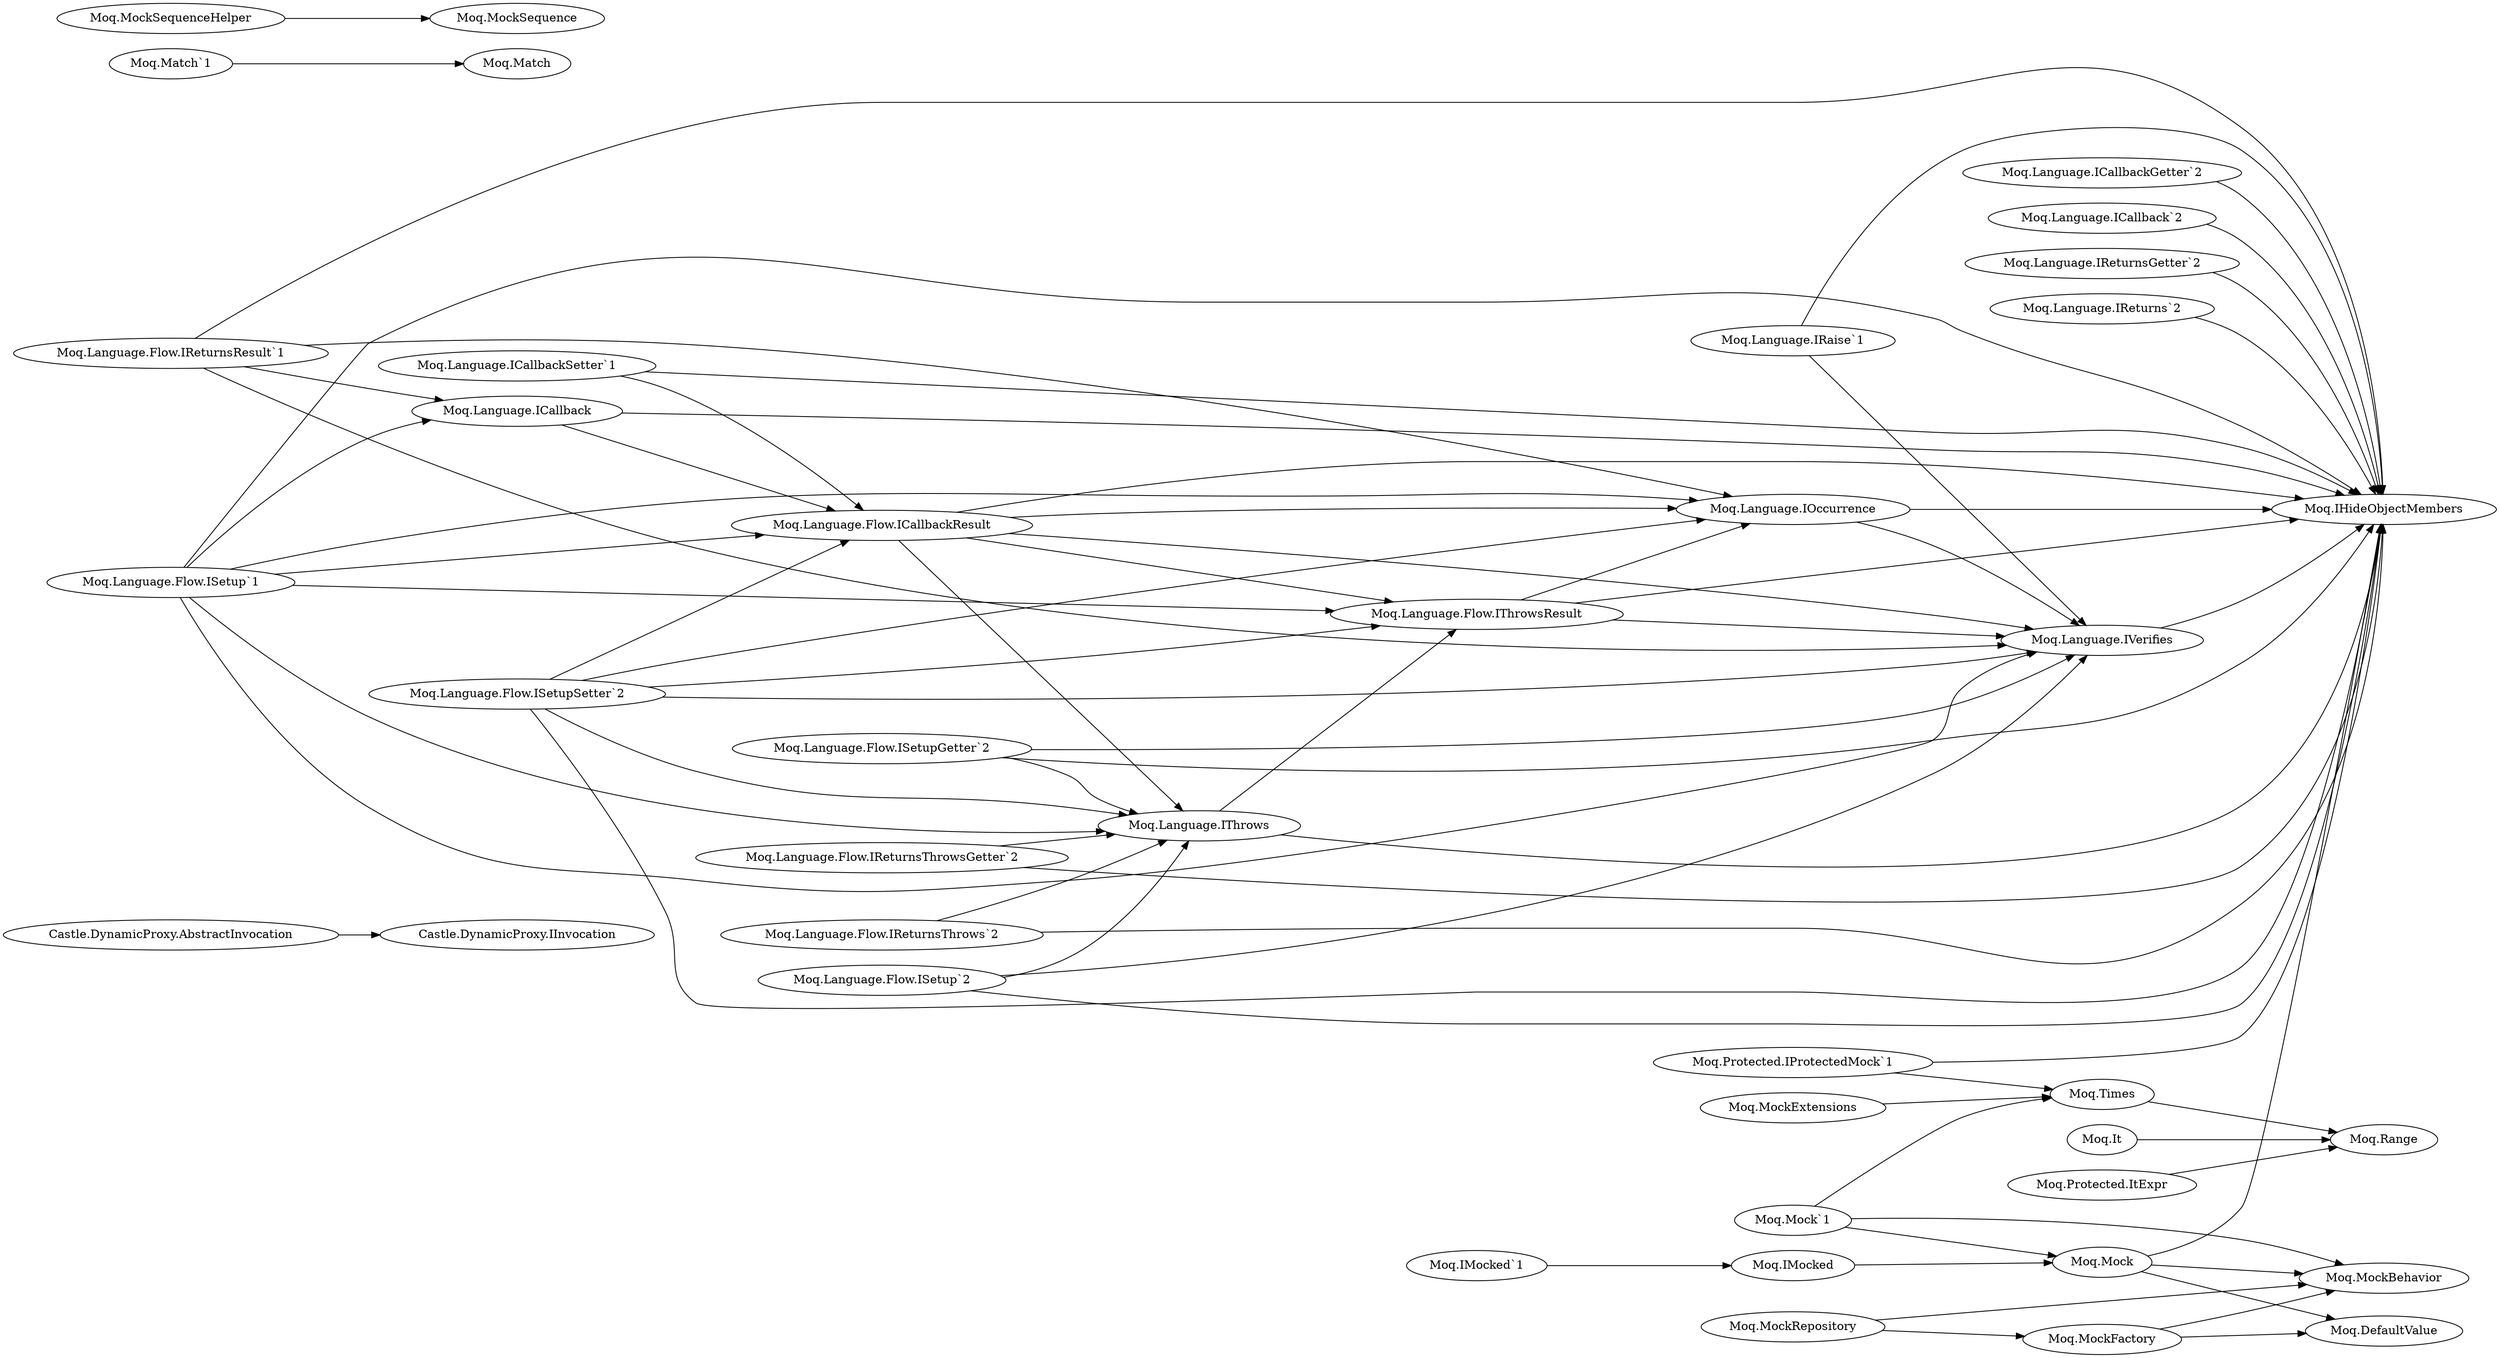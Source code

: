 digraph G {
    page="40,60"; 
    ratio=auto;
    rankdir=LR;
    fontsize=10;
   "Castle.DynamicProxy.AbstractInvocation" -> { rank=none; "Castle.DynamicProxy.IInvocation" }
   "Moq.IMocked" -> { rank=none; "Moq.Mock" }
   "Moq.IMocked`1" -> { rank=none; "Moq.IMocked" }
   "Moq.It" -> { rank=none; "Moq.Range" }
   "Moq.Language.Flow.ICallbackResult" -> { rank=none; "Moq.IHideObjectMembers"; "Moq.Language.Flow.IThrowsResult"; "Moq.Language.IOccurrence"; "Moq.Language.IThrows"; "Moq.Language.IVerifies" }
   "Moq.Language.Flow.IReturnsResult`1" -> { rank=none; "Moq.IHideObjectMembers"; "Moq.Language.ICallback"; "Moq.Language.IOccurrence"; "Moq.Language.IVerifies" }
   "Moq.Language.Flow.IReturnsThrowsGetter`2" -> { rank=none; "Moq.IHideObjectMembers"; "Moq.Language.IThrows" }
   "Moq.Language.Flow.IReturnsThrows`2" -> { rank=none; "Moq.IHideObjectMembers"; "Moq.Language.IThrows" }
   "Moq.Language.Flow.ISetupGetter`2" -> { rank=none; "Moq.IHideObjectMembers"; "Moq.Language.IThrows"; "Moq.Language.IVerifies" }
   "Moq.Language.Flow.ISetupSetter`2" -> { rank=none; "Moq.IHideObjectMembers"; "Moq.Language.Flow.ICallbackResult"; "Moq.Language.Flow.IThrowsResult"; "Moq.Language.IOccurrence"; "Moq.Language.IThrows"; "Moq.Language.IVerifies" }
   "Moq.Language.Flow.ISetup`1" -> { rank=none; "Moq.IHideObjectMembers"; "Moq.Language.Flow.ICallbackResult"; "Moq.Language.Flow.IThrowsResult"; "Moq.Language.ICallback"; "Moq.Language.IOccurrence"; "Moq.Language.IThrows"; "Moq.Language.IVerifies" }
   "Moq.Language.Flow.ISetup`2" -> { rank=none; "Moq.IHideObjectMembers"; "Moq.Language.IThrows"; "Moq.Language.IVerifies" }
   "Moq.Language.Flow.IThrowsResult" -> { rank=none; "Moq.IHideObjectMembers"; "Moq.Language.IOccurrence"; "Moq.Language.IVerifies" }
   "Moq.Language.ICallback" -> { rank=none; "Moq.IHideObjectMembers"; "Moq.Language.Flow.ICallbackResult" }
   "Moq.Language.ICallbackGetter`2" -> { rank=none; "Moq.IHideObjectMembers" }
   "Moq.Language.ICallbackSetter`1" -> { rank=none; "Moq.IHideObjectMembers"; "Moq.Language.Flow.ICallbackResult" }
   "Moq.Language.ICallback`2" -> { rank=none; "Moq.IHideObjectMembers" }
   "Moq.Language.IOccurrence" -> { rank=none; "Moq.IHideObjectMembers"; "Moq.Language.IVerifies" }
   "Moq.Language.IRaise`1" -> { rank=none; "Moq.IHideObjectMembers"; "Moq.Language.IVerifies" }
   "Moq.Language.IReturnsGetter`2" -> { rank=none; "Moq.IHideObjectMembers" }
   "Moq.Language.IReturns`2" -> { rank=none; "Moq.IHideObjectMembers" }
   "Moq.Language.IThrows" -> { rank=none; "Moq.IHideObjectMembers"; "Moq.Language.Flow.IThrowsResult" }
   "Moq.Language.IVerifies" -> { rank=none; "Moq.IHideObjectMembers" }
   "Moq.Match`1" -> { rank=none; "Moq.Match" }
   "Moq.Mock" -> { rank=none; "Moq.DefaultValue"; "Moq.IHideObjectMembers"; "Moq.MockBehavior" }
   "Moq.MockExtensions" -> { rank=none; "Moq.Times" }
   "Moq.MockFactory" -> { rank=none; "Moq.DefaultValue"; "Moq.MockBehavior" }
   "Moq.MockRepository" -> { rank=none; "Moq.MockBehavior"; "Moq.MockFactory" }
   "Moq.MockSequenceHelper" -> { rank=none; "Moq.MockSequence" }
   "Moq.Mock`1" -> { rank=none; "Moq.Mock"; "Moq.MockBehavior"; "Moq.Times" }
   "Moq.Protected.IProtectedMock`1" -> { rank=none; "Moq.IHideObjectMembers"; "Moq.Times" }
   "Moq.Protected.ItExpr" -> { rank=none; "Moq.Range" }
   "Moq.Times" -> { rank=none; "Moq.Range" }
   }

